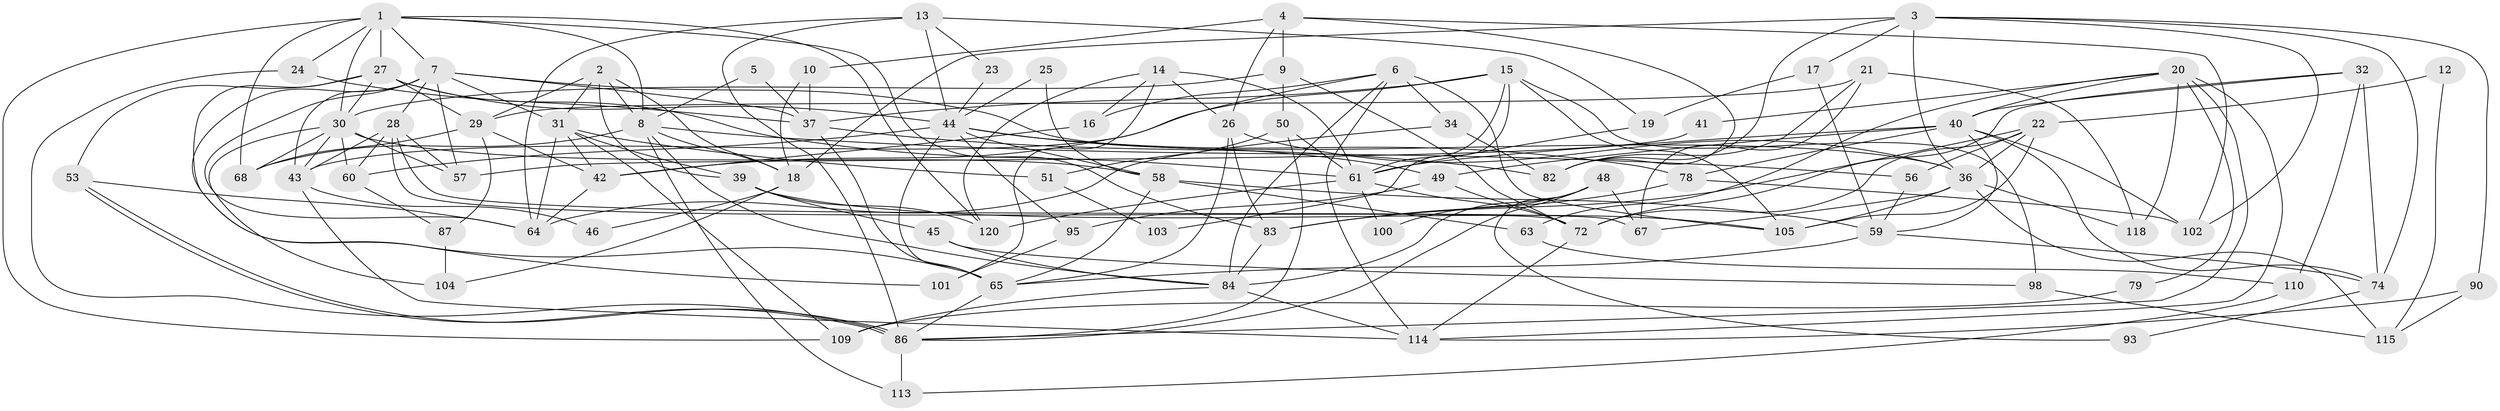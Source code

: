 // original degree distribution, {5: 0.17355371900826447, 3: 0.2727272727272727, 4: 0.32231404958677684, 2: 0.10743801652892562, 6: 0.0743801652892562, 7: 0.03305785123966942, 8: 0.01652892561983471}
// Generated by graph-tools (version 1.1) at 2025/41/03/06/25 10:41:53]
// undirected, 84 vertices, 199 edges
graph export_dot {
graph [start="1"]
  node [color=gray90,style=filled];
  1 [super="+66"];
  2 [super="+11"];
  3 [super="+116"];
  4 [super="+73"];
  5;
  6 [super="+97"];
  7 [super="+52"];
  8 [super="+33"];
  9;
  10;
  12;
  13 [super="+38"];
  14;
  15 [super="+77"];
  16;
  17;
  18;
  19;
  20 [super="+62"];
  21;
  22;
  23;
  24;
  25;
  26 [super="+99"];
  27 [super="+71"];
  28 [super="+89"];
  29 [super="+35"];
  30 [super="+106"];
  31 [super="+75"];
  32;
  34;
  36 [super="+47"];
  37 [super="+107"];
  39 [super="+55"];
  40 [super="+69"];
  41;
  42;
  43 [super="+54"];
  44 [super="+76"];
  45;
  46;
  48 [super="+70"];
  49 [super="+108"];
  50 [super="+91"];
  51;
  53;
  56;
  57 [super="+88"];
  58 [super="+81"];
  59 [super="+96"];
  60;
  61 [super="+80"];
  63;
  64;
  65 [super="+111"];
  67;
  68;
  72 [super="+119"];
  74 [super="+94"];
  78;
  79;
  82 [super="+85"];
  83 [super="+121"];
  84 [super="+117"];
  86 [super="+92"];
  87;
  90;
  93;
  95;
  98;
  100;
  101;
  102;
  103;
  104;
  105 [super="+112"];
  109;
  110;
  113;
  114;
  115;
  118;
  120;
  1 -- 30;
  1 -- 109;
  1 -- 7;
  1 -- 83;
  1 -- 68;
  1 -- 24;
  1 -- 120;
  1 -- 8;
  1 -- 27;
  2 -- 18;
  2 -- 31;
  2 -- 8;
  2 -- 29;
  2 -- 39;
  3 -- 17;
  3 -- 82;
  3 -- 18;
  3 -- 90;
  3 -- 102;
  3 -- 74;
  3 -- 36;
  4 -- 9;
  4 -- 102;
  4 -- 10;
  4 -- 82;
  4 -- 26;
  5 -- 8;
  5 -- 37;
  6 -- 16;
  6 -- 34;
  6 -- 114;
  6 -- 105;
  6 -- 42;
  6 -- 84;
  7 -- 36;
  7 -- 37 [weight=2];
  7 -- 64;
  7 -- 101;
  7 -- 31;
  7 -- 43;
  7 -- 28;
  7 -- 57;
  8 -- 68;
  8 -- 84;
  8 -- 18;
  8 -- 113;
  8 -- 56;
  9 -- 50;
  9 -- 30;
  9 -- 72;
  10 -- 18;
  10 -- 37;
  12 -- 22;
  12 -- 115;
  13 -- 44;
  13 -- 64;
  13 -- 19;
  13 -- 23;
  13 -- 86;
  14 -- 120;
  14 -- 16;
  14 -- 26;
  14 -- 101;
  14 -- 61;
  15 -- 105;
  15 -- 98;
  15 -- 37;
  15 -- 103;
  15 -- 43;
  15 -- 61;
  16 -- 42;
  17 -- 19;
  17 -- 59;
  18 -- 104;
  18 -- 46;
  19 -- 61;
  20 -- 41;
  20 -- 79;
  20 -- 86;
  20 -- 114;
  20 -- 118;
  20 -- 40;
  20 -- 63;
  21 -- 29;
  21 -- 67;
  21 -- 118;
  21 -- 82;
  22 -- 83;
  22 -- 72;
  22 -- 36;
  22 -- 56;
  22 -- 105;
  23 -- 44;
  24 -- 37;
  24 -- 86;
  25 -- 44;
  25 -- 58;
  26 -- 83;
  26 -- 65;
  26 -- 36;
  27 -- 53;
  27 -- 61;
  27 -- 65;
  27 -- 44;
  27 -- 29;
  27 -- 30;
  28 -- 67;
  28 -- 72;
  28 -- 43;
  28 -- 60;
  28 -- 57;
  29 -- 68;
  29 -- 87;
  29 -- 42;
  30 -- 43;
  30 -- 58;
  30 -- 68;
  30 -- 104;
  30 -- 57 [weight=2];
  30 -- 60;
  31 -- 51 [weight=2];
  31 -- 42;
  31 -- 109;
  31 -- 39;
  31 -- 64;
  32 -- 110;
  32 -- 72;
  32 -- 74;
  32 -- 40;
  34 -- 64;
  34 -- 82;
  36 -- 105;
  36 -- 115;
  36 -- 67;
  36 -- 118;
  37 -- 65;
  37 -- 82;
  39 -- 120;
  39 -- 105;
  39 -- 45;
  40 -- 78;
  40 -- 49;
  40 -- 74;
  40 -- 102;
  40 -- 59;
  40 -- 61;
  41 -- 57;
  42 -- 64;
  43 -- 114;
  43 -- 46;
  44 -- 60;
  44 -- 65;
  44 -- 78;
  44 -- 95;
  44 -- 58;
  44 -- 49;
  45 -- 98;
  45 -- 84;
  48 -- 93;
  48 -- 67;
  48 -- 100;
  48 -- 86;
  48 -- 84;
  49 -- 72;
  49 -- 95;
  50 -- 86;
  50 -- 51;
  50 -- 61;
  51 -- 103;
  53 -- 86;
  53 -- 86;
  53 -- 64;
  56 -- 59;
  58 -- 65;
  58 -- 63;
  58 -- 59;
  59 -- 65;
  59 -- 74;
  60 -- 87;
  61 -- 100;
  61 -- 72;
  61 -- 120;
  63 -- 110;
  65 -- 86;
  72 -- 114;
  74 -- 93;
  78 -- 102;
  78 -- 83;
  79 -- 109;
  83 -- 84;
  84 -- 109;
  84 -- 114;
  86 -- 113;
  87 -- 104;
  90 -- 115;
  90 -- 114;
  95 -- 101;
  98 -- 115;
  110 -- 113;
}
